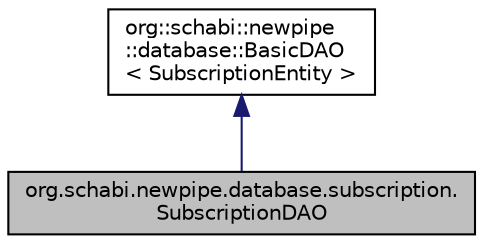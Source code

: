 digraph "org.schabi.newpipe.database.subscription.SubscriptionDAO"
{
 // LATEX_PDF_SIZE
  edge [fontname="Helvetica",fontsize="10",labelfontname="Helvetica",labelfontsize="10"];
  node [fontname="Helvetica",fontsize="10",shape=record];
  Node0 [label="org.schabi.newpipe.database.subscription.\lSubscriptionDAO",height=0.2,width=0.4,color="black", fillcolor="grey75", style="filled", fontcolor="black",tooltip=" "];
  Node1 -> Node0 [dir="back",color="midnightblue",fontsize="10",style="solid",fontname="Helvetica"];
  Node1 [label="org::schabi::newpipe\l::database::BasicDAO\l\< SubscriptionEntity \>",height=0.2,width=0.4,color="black", fillcolor="white", style="filled",URL="$interfaceorg_1_1schabi_1_1newpipe_1_1database_1_1_basic_d_a_o.html",tooltip=" "];
}
